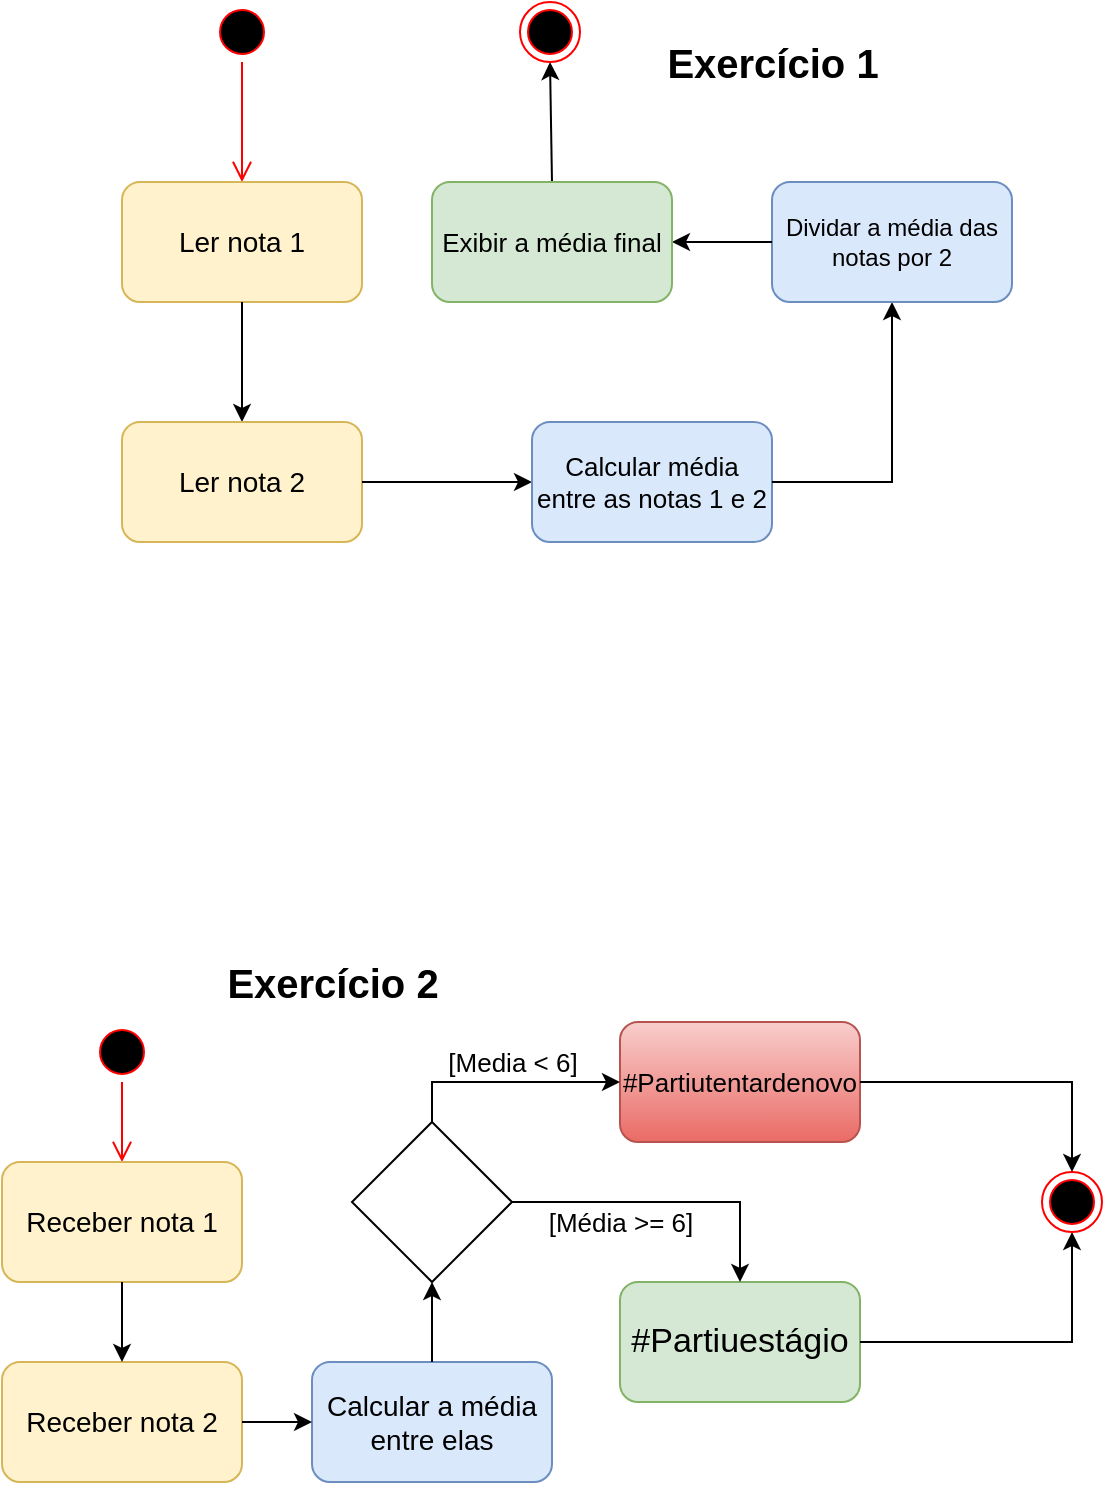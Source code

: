 <mxfile version="13.6.5" type="device" pages="3"><diagram id="WzE7WC7binUMG4jlBk0p" name="Page-1"><mxGraphModel dx="868" dy="479" grid="1" gridSize="10" guides="1" tooltips="1" connect="1" arrows="1" fold="1" page="1" pageScale="1" pageWidth="827" pageHeight="1169" math="0" shadow="0"><root><mxCell id="0"/><mxCell id="1" parent="0"/><mxCell id="9bZhjZxXXKLoDmWqFuwt-1" value="" style="ellipse;html=1;shape=startState;fillColor=#000000;strokeColor=#ff0000;" vertex="1" parent="1"><mxGeometry x="215" y="140" width="30" height="30" as="geometry"/></mxCell><mxCell id="9bZhjZxXXKLoDmWqFuwt-2" value="" style="edgeStyle=orthogonalEdgeStyle;html=1;verticalAlign=bottom;endArrow=open;endSize=8;strokeColor=#ff0000;" edge="1" source="9bZhjZxXXKLoDmWqFuwt-1" parent="1"><mxGeometry relative="1" as="geometry"><mxPoint x="230" y="230" as="targetPoint"/></mxGeometry></mxCell><mxCell id="9bZhjZxXXKLoDmWqFuwt-3" value="&lt;font style=&quot;font-size: 14px&quot;&gt;Ler nota 1&lt;/font&gt;" style="rounded=1;whiteSpace=wrap;html=1;fillColor=#fff2cc;strokeColor=#d6b656;" vertex="1" parent="1"><mxGeometry x="170" y="230" width="120" height="60" as="geometry"/></mxCell><mxCell id="9bZhjZxXXKLoDmWqFuwt-4" value="" style="endArrow=classic;html=1;exitX=0.5;exitY=1;exitDx=0;exitDy=0;" edge="1" parent="1" source="9bZhjZxXXKLoDmWqFuwt-3"><mxGeometry width="50" height="50" relative="1" as="geometry"><mxPoint x="375" y="390" as="sourcePoint"/><mxPoint x="230" y="350" as="targetPoint"/></mxGeometry></mxCell><mxCell id="9bZhjZxXXKLoDmWqFuwt-5" value="&lt;font style=&quot;font-size: 14px&quot;&gt;Ler nota 2&lt;/font&gt;" style="rounded=1;whiteSpace=wrap;html=1;fillColor=#fff2cc;strokeColor=#d6b656;" vertex="1" parent="1"><mxGeometry x="170" y="350" width="120" height="60" as="geometry"/></mxCell><mxCell id="9bZhjZxXXKLoDmWqFuwt-7" value="" style="endArrow=classic;html=1;exitX=1;exitY=0.5;exitDx=0;exitDy=0;" edge="1" parent="1" source="9bZhjZxXXKLoDmWqFuwt-5" target="9bZhjZxXXKLoDmWqFuwt-8"><mxGeometry width="50" height="50" relative="1" as="geometry"><mxPoint x="375" y="390" as="sourcePoint"/><mxPoint x="385" y="380" as="targetPoint"/></mxGeometry></mxCell><mxCell id="9bZhjZxXXKLoDmWqFuwt-8" value="&lt;font style=&quot;font-size: 13px&quot;&gt;Calcular média entre as notas 1 e 2&lt;/font&gt;" style="rounded=1;whiteSpace=wrap;html=1;fillColor=#dae8fc;strokeColor=#6c8ebf;" vertex="1" parent="1"><mxGeometry x="375" y="350" width="120" height="60" as="geometry"/></mxCell><mxCell id="9bZhjZxXXKLoDmWqFuwt-9" value="" style="endArrow=classic;html=1;exitX=1;exitY=0.5;exitDx=0;exitDy=0;entryX=0.5;entryY=1;entryDx=0;entryDy=0;rounded=0;" edge="1" parent="1" source="9bZhjZxXXKLoDmWqFuwt-8" target="9bZhjZxXXKLoDmWqFuwt-11"><mxGeometry width="50" height="50" relative="1" as="geometry"><mxPoint x="375" y="390" as="sourcePoint"/><mxPoint x="435" y="290" as="targetPoint"/><Array as="points"><mxPoint x="555" y="380"/></Array></mxGeometry></mxCell><mxCell id="9bZhjZxXXKLoDmWqFuwt-11" value="Dividar a média das notas por 2" style="rounded=1;whiteSpace=wrap;html=1;fillColor=#dae8fc;strokeColor=#6c8ebf;" vertex="1" parent="1"><mxGeometry x="495" y="230" width="120" height="60" as="geometry"/></mxCell><mxCell id="9bZhjZxXXKLoDmWqFuwt-13" value="" style="endArrow=classic;html=1;exitX=0.5;exitY=0;exitDx=0;exitDy=0;entryX=0.5;entryY=1;entryDx=0;entryDy=0;" edge="1" parent="1" source="9bZhjZxXXKLoDmWqFuwt-15" target="9bZhjZxXXKLoDmWqFuwt-16"><mxGeometry width="50" height="50" relative="1" as="geometry"><mxPoint x="375" y="390" as="sourcePoint"/><mxPoint x="385" y="180" as="targetPoint"/></mxGeometry></mxCell><mxCell id="9bZhjZxXXKLoDmWqFuwt-14" value="" style="endArrow=classic;html=1;exitX=0;exitY=0.5;exitDx=0;exitDy=0;" edge="1" parent="1" source="9bZhjZxXXKLoDmWqFuwt-11"><mxGeometry width="50" height="50" relative="1" as="geometry"><mxPoint x="375" y="390" as="sourcePoint"/><mxPoint x="445" y="260" as="targetPoint"/></mxGeometry></mxCell><mxCell id="9bZhjZxXXKLoDmWqFuwt-15" value="&lt;div style=&quot;font-size: 13px&quot;&gt;Exibir a média final&lt;/div&gt;" style="rounded=1;whiteSpace=wrap;html=1;fillColor=#d5e8d4;strokeColor=#82b366;" vertex="1" parent="1"><mxGeometry x="325" y="230" width="120" height="60" as="geometry"/></mxCell><mxCell id="9bZhjZxXXKLoDmWqFuwt-16" value="" style="ellipse;html=1;shape=endState;fillColor=#000000;strokeColor=#ff0000;" vertex="1" parent="1"><mxGeometry x="369" y="140" width="30" height="30" as="geometry"/></mxCell><mxCell id="9bZhjZxXXKLoDmWqFuwt-17" value="&lt;b&gt;&lt;font style=&quot;font-size: 20px&quot;&gt;Exercício 1&lt;/font&gt;&lt;/b&gt;" style="text;html=1;align=center;verticalAlign=middle;resizable=0;points=[];autosize=1;" vertex="1" parent="1"><mxGeometry x="435" y="160" width="120" height="20" as="geometry"/></mxCell><mxCell id="E5ov4mqDXT3P-3owFiiG-77" value="" style="ellipse;html=1;shape=startState;fillColor=#000000;strokeColor=#ff0000;" vertex="1" parent="1"><mxGeometry x="155" y="650" width="30" height="30" as="geometry"/></mxCell><mxCell id="E5ov4mqDXT3P-3owFiiG-78" value="" style="edgeStyle=orthogonalEdgeStyle;html=1;verticalAlign=bottom;endArrow=open;endSize=8;strokeColor=#ff0000;" edge="1" parent="1" source="E5ov4mqDXT3P-3owFiiG-77"><mxGeometry relative="1" as="geometry"><mxPoint x="170" y="720" as="targetPoint"/></mxGeometry></mxCell><mxCell id="E5ov4mqDXT3P-3owFiiG-79" value="&lt;font style=&quot;font-size: 14px&quot;&gt;Receber nota 1&lt;/font&gt;" style="rounded=1;whiteSpace=wrap;html=1;fillColor=#fff2cc;strokeColor=#d6b656;" vertex="1" parent="1"><mxGeometry x="110" y="720" width="120" height="60" as="geometry"/></mxCell><mxCell id="E5ov4mqDXT3P-3owFiiG-80" value="&lt;font style=&quot;font-size: 14px&quot;&gt;Receber nota 2&lt;/font&gt;" style="rounded=1;whiteSpace=wrap;html=1;fillColor=#fff2cc;strokeColor=#d6b656;" vertex="1" parent="1"><mxGeometry x="110" y="820" width="120" height="60" as="geometry"/></mxCell><mxCell id="E5ov4mqDXT3P-3owFiiG-81" value="" style="endArrow=classic;html=1;exitX=0.5;exitY=1;exitDx=0;exitDy=0;entryX=0.5;entryY=0;entryDx=0;entryDy=0;" edge="1" parent="1" source="E5ov4mqDXT3P-3owFiiG-79" target="E5ov4mqDXT3P-3owFiiG-80"><mxGeometry width="50" height="50" relative="1" as="geometry"><mxPoint x="395" y="850" as="sourcePoint"/><mxPoint x="445" y="800" as="targetPoint"/></mxGeometry></mxCell><mxCell id="E5ov4mqDXT3P-3owFiiG-82" value="&lt;font style=&quot;font-size: 14px&quot;&gt;Calcular a média entre elas&lt;/font&gt;" style="rounded=1;whiteSpace=wrap;html=1;fillColor=#dae8fc;strokeColor=#6c8ebf;" vertex="1" parent="1"><mxGeometry x="265" y="820" width="120" height="60" as="geometry"/></mxCell><mxCell id="E5ov4mqDXT3P-3owFiiG-83" value="&lt;font style=&quot;font-size: 13px&quot;&gt;#Partiutentardenovo&lt;/font&gt;" style="rounded=1;whiteSpace=wrap;html=1;fillColor=#f8cecc;strokeColor=#b85450;gradientColor=#ea6b66;" vertex="1" parent="1"><mxGeometry x="419" y="650" width="120" height="60" as="geometry"/></mxCell><mxCell id="E5ov4mqDXT3P-3owFiiG-84" value="&lt;font style=&quot;font-size: 17px&quot;&gt;#Partiuestágio&lt;/font&gt;" style="rounded=1;whiteSpace=wrap;html=1;fillColor=#d5e8d4;strokeColor=#82b366;" vertex="1" parent="1"><mxGeometry x="419" y="780" width="120" height="60" as="geometry"/></mxCell><mxCell id="E5ov4mqDXT3P-3owFiiG-85" value="" style="rhombus;whiteSpace=wrap;html=1;" vertex="1" parent="1"><mxGeometry x="285" y="700" width="80" height="80" as="geometry"/></mxCell><mxCell id="E5ov4mqDXT3P-3owFiiG-86" value="" style="endArrow=classic;html=1;exitX=0.5;exitY=0;exitDx=0;exitDy=0;entryX=0.5;entryY=1;entryDx=0;entryDy=0;" edge="1" parent="1" source="E5ov4mqDXT3P-3owFiiG-82" target="E5ov4mqDXT3P-3owFiiG-85"><mxGeometry width="50" height="50" relative="1" as="geometry"><mxPoint x="365" y="850" as="sourcePoint"/><mxPoint x="415" y="800" as="targetPoint"/></mxGeometry></mxCell><mxCell id="E5ov4mqDXT3P-3owFiiG-87" value="" style="endArrow=classic;html=1;exitX=1;exitY=0.5;exitDx=0;exitDy=0;entryX=0.5;entryY=0;entryDx=0;entryDy=0;rounded=0;" edge="1" parent="1" source="E5ov4mqDXT3P-3owFiiG-85" target="E5ov4mqDXT3P-3owFiiG-84"><mxGeometry width="50" height="50" relative="1" as="geometry"><mxPoint x="365" y="850" as="sourcePoint"/><mxPoint x="415" y="800" as="targetPoint"/><Array as="points"><mxPoint x="479" y="740"/></Array></mxGeometry></mxCell><mxCell id="E5ov4mqDXT3P-3owFiiG-88" value="" style="endArrow=classic;html=1;exitX=0.5;exitY=0;exitDx=0;exitDy=0;entryX=0;entryY=0.5;entryDx=0;entryDy=0;rounded=0;" edge="1" parent="1" source="E5ov4mqDXT3P-3owFiiG-85" target="E5ov4mqDXT3P-3owFiiG-83"><mxGeometry width="50" height="50" relative="1" as="geometry"><mxPoint x="365" y="850" as="sourcePoint"/><mxPoint x="415" y="800" as="targetPoint"/><Array as="points"><mxPoint x="325" y="680"/></Array></mxGeometry></mxCell><mxCell id="E5ov4mqDXT3P-3owFiiG-89" value="" style="endArrow=classic;html=1;exitX=1;exitY=0.5;exitDx=0;exitDy=0;rounded=0;" edge="1" parent="1" source="E5ov4mqDXT3P-3owFiiG-84" target="E5ov4mqDXT3P-3owFiiG-90"><mxGeometry width="50" height="50" relative="1" as="geometry"><mxPoint x="365" y="850" as="sourcePoint"/><mxPoint x="645" y="770" as="targetPoint"/><Array as="points"><mxPoint x="645" y="810"/></Array></mxGeometry></mxCell><mxCell id="E5ov4mqDXT3P-3owFiiG-90" value="" style="ellipse;html=1;shape=endState;fillColor=#000000;strokeColor=#ff0000;" vertex="1" parent="1"><mxGeometry x="630" y="725" width="30" height="30" as="geometry"/></mxCell><mxCell id="E5ov4mqDXT3P-3owFiiG-91" value="" style="endArrow=classic;html=1;exitX=1;exitY=0.5;exitDx=0;exitDy=0;entryX=0.5;entryY=0;entryDx=0;entryDy=0;rounded=0;" edge="1" parent="1" source="E5ov4mqDXT3P-3owFiiG-83" target="E5ov4mqDXT3P-3owFiiG-90"><mxGeometry width="50" height="50" relative="1" as="geometry"><mxPoint x="365" y="850" as="sourcePoint"/><mxPoint x="415" y="800" as="targetPoint"/><Array as="points"><mxPoint x="645" y="680"/></Array></mxGeometry></mxCell><mxCell id="E5ov4mqDXT3P-3owFiiG-92" value="" style="endArrow=classic;html=1;exitX=1;exitY=0.5;exitDx=0;exitDy=0;entryX=0;entryY=0.5;entryDx=0;entryDy=0;" edge="1" parent="1" source="E5ov4mqDXT3P-3owFiiG-80" target="E5ov4mqDXT3P-3owFiiG-82"><mxGeometry width="50" height="50" relative="1" as="geometry"><mxPoint x="365" y="850" as="sourcePoint"/><mxPoint x="415" y="800" as="targetPoint"/></mxGeometry></mxCell><mxCell id="E5ov4mqDXT3P-3owFiiG-93" value="&lt;font style=&quot;font-size: 13px&quot;&gt;[Média &amp;gt;= 6]&lt;/font&gt;" style="text;html=1;align=center;verticalAlign=middle;resizable=0;points=[];autosize=1;" vertex="1" parent="1"><mxGeometry x="374" y="740" width="90" height="20" as="geometry"/></mxCell><mxCell id="E5ov4mqDXT3P-3owFiiG-94" value="&lt;font style=&quot;font-size: 13px&quot;&gt;[Media &amp;lt; 6]&lt;/font&gt;" style="text;html=1;align=center;verticalAlign=middle;resizable=0;points=[];autosize=1;" vertex="1" parent="1"><mxGeometry x="325" y="660" width="80" height="20" as="geometry"/></mxCell><mxCell id="E5ov4mqDXT3P-3owFiiG-95" value="&lt;font style=&quot;font-size: 20px&quot;&gt;&lt;b&gt;Exercício 2&lt;/b&gt;&lt;/font&gt;" style="text;html=1;align=center;verticalAlign=middle;resizable=0;points=[];autosize=1;" vertex="1" parent="1"><mxGeometry x="215" y="620" width="120" height="20" as="geometry"/></mxCell></root></mxGraphModel></diagram><diagram id="1NkOd6cPll1BaBh0zhww" name="Page-2"><mxGraphModel dx="868" dy="1648" grid="1" gridSize="10" guides="1" tooltips="1" connect="1" arrows="1" fold="1" page="1" pageScale="1" pageWidth="827" pageHeight="1169" math="0" shadow="0"><root><mxCell id="-q2veyH2R2cFrgKTczZL-0"/><mxCell id="-q2veyH2R2cFrgKTczZL-1" parent="-q2veyH2R2cFrgKTczZL-0"/><mxCell id="4sBnwk0ylM_E6ldD6jpa-0" value="" style="ellipse;html=1;shape=startState;fillColor=#000000;strokeColor=#ff0000;" vertex="1" parent="-q2veyH2R2cFrgKTczZL-1"><mxGeometry x="145" y="-1090" width="30" height="30" as="geometry"/></mxCell><mxCell id="4sBnwk0ylM_E6ldD6jpa-1" value="" style="edgeStyle=orthogonalEdgeStyle;html=1;verticalAlign=bottom;endArrow=open;endSize=8;strokeColor=#ff0000;" edge="1" parent="-q2veyH2R2cFrgKTczZL-1" source="4sBnwk0ylM_E6ldD6jpa-0"><mxGeometry relative="1" as="geometry"><mxPoint x="160" y="-1030" as="targetPoint"/></mxGeometry></mxCell><mxCell id="4sBnwk0ylM_E6ldD6jpa-2" value="&lt;font style=&quot;font-size: 14px&quot;&gt;Informe sua idade&lt;/font&gt;" style="rounded=1;whiteSpace=wrap;html=1;fillColor=#fff2cc;strokeColor=#d6b656;" vertex="1" parent="-q2veyH2R2cFrgKTczZL-1"><mxGeometry x="100" y="-1030" width="120" height="60" as="geometry"/></mxCell><mxCell id="4sBnwk0ylM_E6ldD6jpa-3" value="" style="rhombus;whiteSpace=wrap;html=1;" vertex="1" parent="-q2veyH2R2cFrgKTczZL-1"><mxGeometry x="120" y="-910" width="80" height="80" as="geometry"/></mxCell><mxCell id="4sBnwk0ylM_E6ldD6jpa-4" value="" style="endArrow=classic;html=1;exitX=0.5;exitY=1;exitDx=0;exitDy=0;rounded=0;" edge="1" parent="-q2veyH2R2cFrgKTczZL-1" source="4sBnwk0ylM_E6ldD6jpa-2"><mxGeometry width="50" height="50" relative="1" as="geometry"><mxPoint x="395" y="-990" as="sourcePoint"/><mxPoint x="160" y="-910" as="targetPoint"/><Array as="points"/></mxGeometry></mxCell><mxCell id="4sBnwk0ylM_E6ldD6jpa-5" value="&lt;font style=&quot;font-size: 15px&quot;&gt;Homem&lt;/font&gt;" style="rounded=1;whiteSpace=wrap;html=1;strokeColor=#6c8ebf;fillColor=#dae8fc;" vertex="1" parent="-q2veyH2R2cFrgKTczZL-1"><mxGeometry x="260" y="-950" width="120" height="60" as="geometry"/></mxCell><mxCell id="4sBnwk0ylM_E6ldD6jpa-6" value="&lt;font style=&quot;font-size: 15px&quot;&gt;Mulher&lt;/font&gt;" style="rounded=1;whiteSpace=wrap;html=1;strokeColor=#b85450;fillColor=#f8cecc;" vertex="1" parent="-q2veyH2R2cFrgKTczZL-1"><mxGeometry x="260" y="-850" width="120" height="60" as="geometry"/></mxCell><mxCell id="4sBnwk0ylM_E6ldD6jpa-8" value="" style="endArrow=classic;html=1;exitX=1;exitY=0.5;exitDx=0;exitDy=0;entryX=0;entryY=0.5;entryDx=0;entryDy=0;rounded=0;" edge="1" parent="-q2veyH2R2cFrgKTczZL-1" source="4sBnwk0ylM_E6ldD6jpa-3" target="4sBnwk0ylM_E6ldD6jpa-5"><mxGeometry width="50" height="50" relative="1" as="geometry"><mxPoint x="370" y="-840" as="sourcePoint"/><mxPoint x="420" y="-890" as="targetPoint"/><Array as="points"><mxPoint x="230" y="-870"/><mxPoint x="230" y="-920"/></Array></mxGeometry></mxCell><mxCell id="4sBnwk0ylM_E6ldD6jpa-9" value="" style="endArrow=classic;html=1;exitX=0.5;exitY=1;exitDx=0;exitDy=0;entryX=0;entryY=0.5;entryDx=0;entryDy=0;rounded=0;" edge="1" parent="-q2veyH2R2cFrgKTczZL-1" source="4sBnwk0ylM_E6ldD6jpa-3" target="4sBnwk0ylM_E6ldD6jpa-6"><mxGeometry width="50" height="50" relative="1" as="geometry"><mxPoint x="370" y="-840" as="sourcePoint"/><mxPoint x="420" y="-890" as="targetPoint"/><Array as="points"><mxPoint x="160" y="-800"/><mxPoint x="210" y="-800"/><mxPoint x="210" y="-820"/></Array></mxGeometry></mxCell><mxCell id="4sBnwk0ylM_E6ldD6jpa-10" value="&lt;font style=&quot;font-size: 14px&quot;&gt;Você é um menino&lt;/font&gt;" style="rounded=1;whiteSpace=wrap;html=1;fillColor=#EA6B66;strokeColor=#FF6666;" vertex="1" parent="-q2veyH2R2cFrgKTczZL-1"><mxGeometry x="420" y="-1040" width="120" height="60" as="geometry"/></mxCell><mxCell id="4sBnwk0ylM_E6ldD6jpa-12" value="&lt;font style=&quot;font-size: 14px&quot;&gt;Você é&lt;br&gt;homem maior de idade&lt;/font&gt;" style="rounded=1;whiteSpace=wrap;html=1;strokeColor=#82b366;fillColor=#d5e8d4;" vertex="1" parent="-q2veyH2R2cFrgKTczZL-1"><mxGeometry x="480" y="-950" width="120" height="60" as="geometry"/></mxCell><mxCell id="4sBnwk0ylM_E6ldD6jpa-13" value="" style="endArrow=classic;html=1;exitX=0.5;exitY=0;exitDx=0;exitDy=0;entryX=0;entryY=0.5;entryDx=0;entryDy=0;rounded=0;" edge="1" parent="-q2veyH2R2cFrgKTczZL-1" source="4sBnwk0ylM_E6ldD6jpa-5" target="4sBnwk0ylM_E6ldD6jpa-10"><mxGeometry width="50" height="50" relative="1" as="geometry"><mxPoint x="370" y="-840" as="sourcePoint"/><mxPoint x="420" y="-890" as="targetPoint"/><Array as="points"><mxPoint x="320" y="-1010"/></Array></mxGeometry></mxCell><mxCell id="4sBnwk0ylM_E6ldD6jpa-14" value="" style="endArrow=classic;html=1;exitX=1;exitY=0.5;exitDx=0;exitDy=0;entryX=0;entryY=0.5;entryDx=0;entryDy=0;" edge="1" parent="-q2veyH2R2cFrgKTczZL-1" source="4sBnwk0ylM_E6ldD6jpa-5" target="4sBnwk0ylM_E6ldD6jpa-12"><mxGeometry width="50" height="50" relative="1" as="geometry"><mxPoint x="370" y="-840" as="sourcePoint"/><mxPoint x="420" y="-890" as="targetPoint"/></mxGeometry></mxCell><mxCell id="4sBnwk0ylM_E6ldD6jpa-15" value="&lt;font style=&quot;font-size: 14px&quot;&gt;Você é uma mulher maior de idade&lt;/font&gt;" style="rounded=1;whiteSpace=wrap;html=1;strokeColor=#82b366;fillColor=#d5e8d4;" vertex="1" parent="-q2veyH2R2cFrgKTczZL-1"><mxGeometry x="480" y="-850" width="120" height="60" as="geometry"/></mxCell><mxCell id="4sBnwk0ylM_E6ldD6jpa-16" value="&lt;font style=&quot;font-size: 14px&quot;&gt;Você é uma menina&lt;/font&gt;" style="rounded=1;whiteSpace=wrap;html=1;fillColor=#EA6B66;strokeColor=#EA6B66;" vertex="1" parent="-q2veyH2R2cFrgKTczZL-1"><mxGeometry x="400" y="-760" width="120" height="60" as="geometry"/></mxCell><mxCell id="4sBnwk0ylM_E6ldD6jpa-17" value="" style="endArrow=classic;html=1;exitX=1;exitY=0.5;exitDx=0;exitDy=0;entryX=0;entryY=0.5;entryDx=0;entryDy=0;" edge="1" parent="-q2veyH2R2cFrgKTczZL-1" source="4sBnwk0ylM_E6ldD6jpa-6" target="4sBnwk0ylM_E6ldD6jpa-15"><mxGeometry width="50" height="50" relative="1" as="geometry"><mxPoint x="370" y="-780" as="sourcePoint"/><mxPoint x="420" y="-830" as="targetPoint"/></mxGeometry></mxCell><mxCell id="4sBnwk0ylM_E6ldD6jpa-19" value="" style="endArrow=classic;html=1;exitX=0.5;exitY=1;exitDx=0;exitDy=0;entryX=0;entryY=0.5;entryDx=0;entryDy=0;rounded=0;" edge="1" parent="-q2veyH2R2cFrgKTczZL-1" source="4sBnwk0ylM_E6ldD6jpa-6" target="4sBnwk0ylM_E6ldD6jpa-16"><mxGeometry width="50" height="50" relative="1" as="geometry"><mxPoint x="370" y="-780" as="sourcePoint"/><mxPoint x="420" y="-830" as="targetPoint"/><Array as="points"><mxPoint x="320" y="-730"/></Array></mxGeometry></mxCell><mxCell id="4sBnwk0ylM_E6ldD6jpa-20" value="&lt;div style=&quot;font-size: 14px&quot;&gt;&lt;font style=&quot;font-size: 14px&quot;&gt;[Idade &amp;gt; 18]&lt;/font&gt;&lt;/div&gt;" style="text;html=1;align=center;verticalAlign=middle;resizable=0;points=[];autosize=1;" vertex="1" parent="-q2veyH2R2cFrgKTczZL-1"><mxGeometry x="380" y="-950" width="90" height="20" as="geometry"/></mxCell><mxCell id="4sBnwk0ylM_E6ldD6jpa-21" value="&lt;font style=&quot;font-size: 14px&quot;&gt;[Idade &amp;lt; 18]&lt;/font&gt;" style="text;html=1;align=center;verticalAlign=middle;resizable=0;points=[];autosize=1;" vertex="1" parent="-q2veyH2R2cFrgKTczZL-1"><mxGeometry x="324" y="-1040" width="90" height="20" as="geometry"/></mxCell><mxCell id="O9Etd79tOruG0l2EKleN-1" value="&lt;font style=&quot;font-size: 14px&quot;&gt;[Idade &amp;lt; 18]&lt;/font&gt;" style="text;html=1;align=center;verticalAlign=middle;resizable=0;points=[];autosize=1;" vertex="1" parent="-q2veyH2R2cFrgKTczZL-1"><mxGeometry x="305" y="-720" width="90" height="20" as="geometry"/></mxCell><mxCell id="O9Etd79tOruG0l2EKleN-2" value="&lt;div style=&quot;font-size: 14px&quot;&gt;&lt;font style=&quot;font-size: 14px&quot;&gt;[Idade &amp;gt; 18]&lt;/font&gt;&lt;/div&gt;" style="text;html=1;align=center;verticalAlign=middle;resizable=0;points=[];autosize=1;" vertex="1" parent="-q2veyH2R2cFrgKTczZL-1"><mxGeometry x="380" y="-850" width="90" height="20" as="geometry"/></mxCell><mxCell id="O9Etd79tOruG0l2EKleN-3" value="" style="endArrow=classic;html=1;exitX=1;exitY=0.5;exitDx=0;exitDy=0;rounded=0;entryX=0.5;entryY=0;entryDx=0;entryDy=0;" edge="1" parent="-q2veyH2R2cFrgKTczZL-1" source="4sBnwk0ylM_E6ldD6jpa-10" target="O9Etd79tOruG0l2EKleN-4"><mxGeometry width="50" height="50" relative="1" as="geometry"><mxPoint x="370" y="-850" as="sourcePoint"/><mxPoint x="760" y="-900" as="targetPoint"/><Array as="points"><mxPoint x="760" y="-1010"/></Array></mxGeometry></mxCell><mxCell id="O9Etd79tOruG0l2EKleN-4" value="" style="ellipse;html=1;shape=endState;fillColor=#000000;strokeColor=#ff0000;" vertex="1" parent="-q2veyH2R2cFrgKTczZL-1"><mxGeometry x="740" y="-890" width="40" height="40" as="geometry"/></mxCell><mxCell id="O9Etd79tOruG0l2EKleN-5" value="" style="endArrow=classic;html=1;exitX=1;exitY=0.5;exitDx=0;exitDy=0;entryX=0.5;entryY=1;entryDx=0;entryDy=0;rounded=0;" edge="1" parent="-q2veyH2R2cFrgKTczZL-1" source="4sBnwk0ylM_E6ldD6jpa-16" target="O9Etd79tOruG0l2EKleN-4"><mxGeometry width="50" height="50" relative="1" as="geometry"><mxPoint x="370" y="-850" as="sourcePoint"/><mxPoint x="420" y="-900" as="targetPoint"/><Array as="points"><mxPoint x="760" y="-730"/></Array></mxGeometry></mxCell><mxCell id="O9Etd79tOruG0l2EKleN-6" value="" style="endArrow=none;html=1;exitX=1;exitY=0.5;exitDx=0;exitDy=0;entryX=1;entryY=0.5;entryDx=0;entryDy=0;rounded=0;" edge="1" parent="-q2veyH2R2cFrgKTczZL-1" source="4sBnwk0ylM_E6ldD6jpa-12" target="4sBnwk0ylM_E6ldD6jpa-15"><mxGeometry width="50" height="50" relative="1" as="geometry"><mxPoint x="380" y="-850" as="sourcePoint"/><mxPoint x="680" y="-820" as="targetPoint"/><Array as="points"><mxPoint x="680" y="-920"/><mxPoint x="680" y="-820"/></Array></mxGeometry></mxCell><mxCell id="O9Etd79tOruG0l2EKleN-7" value="" style="endArrow=classic;html=1;entryX=0;entryY=0.5;entryDx=0;entryDy=0;" edge="1" parent="-q2veyH2R2cFrgKTczZL-1" target="O9Etd79tOruG0l2EKleN-4"><mxGeometry width="50" height="50" relative="1" as="geometry"><mxPoint x="680" y="-870" as="sourcePoint"/><mxPoint x="430" y="-900" as="targetPoint"/></mxGeometry></mxCell><mxCell id="daDAEeGVah6FjJWrSiTb-0" value="&lt;b&gt;&lt;font style=&quot;font-size: 18px&quot;&gt;Exercício 3&lt;/font&gt;&lt;/b&gt;" style="text;html=1;align=center;verticalAlign=middle;resizable=0;points=[];autosize=1;" vertex="1" parent="-q2veyH2R2cFrgKTczZL-1"><mxGeometry x="235" y="-1085" width="110" height="20" as="geometry"/></mxCell><mxCell id="daDAEeGVah6FjJWrSiTb-1" value="" style="ellipse;html=1;shape=startState;fillColor=#000000;strokeColor=#ff0000;" vertex="1" parent="-q2veyH2R2cFrgKTczZL-1"><mxGeometry x="145" y="-560" width="30" height="30" as="geometry"/></mxCell><mxCell id="daDAEeGVah6FjJWrSiTb-2" value="" style="edgeStyle=orthogonalEdgeStyle;html=1;verticalAlign=bottom;endArrow=open;endSize=8;strokeColor=#ff0000;" edge="1" source="daDAEeGVah6FjJWrSiTb-1" parent="-q2veyH2R2cFrgKTczZL-1"><mxGeometry relative="1" as="geometry"><mxPoint x="160" y="-490" as="targetPoint"/></mxGeometry></mxCell><mxCell id="daDAEeGVah6FjJWrSiTb-4" value="Ler estado Brasileiro de nascimento do usuário" style="rounded=1;whiteSpace=wrap;html=1;fillColor=#fff2cc;strokeColor=#d6b656;" vertex="1" parent="-q2veyH2R2cFrgKTczZL-1"><mxGeometry x="100" y="-490" width="120" height="60" as="geometry"/></mxCell><mxCell id="daDAEeGVah6FjJWrSiTb-5" value="Insistir e só aceitar caso o estado seja Brasileiro" style="rounded=1;whiteSpace=wrap;html=1;strokeColor=#6c8ebf;fillColor=#dae8fc;" vertex="1" parent="-q2veyH2R2cFrgKTczZL-1"><mxGeometry x="100" y="-400" width="120" height="60" as="geometry"/></mxCell><mxCell id="daDAEeGVah6FjJWrSiTb-6" value="" style="endArrow=classic;html=1;exitX=0.5;exitY=1;exitDx=0;exitDy=0;entryX=0.5;entryY=0;entryDx=0;entryDy=0;" edge="1" parent="-q2veyH2R2cFrgKTczZL-1" source="daDAEeGVah6FjJWrSiTb-4" target="daDAEeGVah6FjJWrSiTb-5"><mxGeometry width="50" height="50" relative="1" as="geometry"><mxPoint x="380" y="-320" as="sourcePoint"/><mxPoint x="430" y="-370" as="targetPoint"/></mxGeometry></mxCell><mxCell id="daDAEeGVah6FjJWrSiTb-7" value="&lt;font style=&quot;font-size: 13px&quot;&gt;Ler a quantidade de filhos do usuário (até no máximo 15 filhos)&lt;/font&gt;" style="rounded=1;whiteSpace=wrap;html=1;strokeColor=#d6b656;fillColor=#fff2cc;" vertex="1" parent="-q2veyH2R2cFrgKTczZL-1"><mxGeometry x="100" y="-310" width="120" height="60" as="geometry"/></mxCell><mxCell id="daDAEeGVah6FjJWrSiTb-8" value="" style="endArrow=classic;html=1;exitX=0.5;exitY=1;exitDx=0;exitDy=0;" edge="1" parent="-q2veyH2R2cFrgKTczZL-1" source="daDAEeGVah6FjJWrSiTb-5" target="daDAEeGVah6FjJWrSiTb-7"><mxGeometry width="50" height="50" relative="1" as="geometry"><mxPoint x="380" y="-320" as="sourcePoint"/><mxPoint x="430" y="-370" as="targetPoint"/></mxGeometry></mxCell><mxCell id="daDAEeGVah6FjJWrSiTb-9" value="" style="rhombus;whiteSpace=wrap;html=1;strokeColor=#000000;fillColor=#FFFFFF;" vertex="1" parent="-q2veyH2R2cFrgKTczZL-1"><mxGeometry x="260" y="-320" width="80" height="80" as="geometry"/></mxCell><mxCell id="daDAEeGVah6FjJWrSiTb-10" value="&lt;div style=&quot;font-size: 14px&quot;&gt;&lt;font style=&quot;font-size: 14px&quot;&gt;#nãotemtv&lt;/font&gt;&lt;/div&gt;&lt;div style=&quot;font-size: 14px&quot;&gt;&lt;font style=&quot;font-size: 14px&quot;&gt;#nãoteminternet&lt;/font&gt;&lt;/div&gt;" style="rounded=1;whiteSpace=wrap;html=1;fillColor=#FF6666;strokeColor=#FF6666;" vertex="1" parent="-q2veyH2R2cFrgKTczZL-1"><mxGeometry x="400" y="-470" width="120" height="60" as="geometry"/></mxCell><mxCell id="daDAEeGVah6FjJWrSiTb-11" value="&lt;font style=&quot;font-size: 15px&quot;&gt;#nãotemtv&lt;/font&gt;" style="rounded=1;whiteSpace=wrap;html=1;fillColor=#FF6666;strokeColor=#FF6666;" vertex="1" parent="-q2veyH2R2cFrgKTczZL-1"><mxGeometry x="400" y="-390" width="120" height="60" as="geometry"/></mxCell><mxCell id="daDAEeGVah6FjJWrSiTb-12" value="&lt;font style=&quot;font-size: 14px&quot;&gt;#tv&amp;nbsp; #internet&amp;nbsp;&lt;br&gt;#videogame&lt;/font&gt;" style="rounded=1;whiteSpace=wrap;html=1;strokeColor=#82b366;fillColor=#d5e8d4;" vertex="1" parent="-q2veyH2R2cFrgKTczZL-1"><mxGeometry x="400" y="-310" width="120" height="60" as="geometry"/></mxCell><mxCell id="daDAEeGVah6FjJWrSiTb-13" value="&lt;font style=&quot;font-size: 11px&quot;&gt;#crescesemmultiplicaivos&lt;/font&gt;" style="rounded=1;whiteSpace=wrap;html=1;fillColor=#FF6666;strokeColor=#FF6666;" vertex="1" parent="-q2veyH2R2cFrgKTczZL-1"><mxGeometry x="400" y="-220" width="120" height="60" as="geometry"/></mxCell><mxCell id="daDAEeGVah6FjJWrSiTb-14" value="" style="endArrow=classic;html=1;exitX=0.5;exitY=0;exitDx=0;exitDy=0;entryX=0;entryY=0.5;entryDx=0;entryDy=0;rounded=0;" edge="1" parent="-q2veyH2R2cFrgKTczZL-1" source="daDAEeGVah6FjJWrSiTb-9" target="daDAEeGVah6FjJWrSiTb-10"><mxGeometry width="50" height="50" relative="1" as="geometry"><mxPoint x="380" y="-230" as="sourcePoint"/><mxPoint x="430" y="-280" as="targetPoint"/><Array as="points"><mxPoint x="300" y="-440"/></Array></mxGeometry></mxCell><mxCell id="daDAEeGVah6FjJWrSiTb-15" value="" style="endArrow=classic;html=1;exitX=1;exitY=0;exitDx=0;exitDy=0;entryX=0;entryY=0.5;entryDx=0;entryDy=0;rounded=0;" edge="1" parent="-q2veyH2R2cFrgKTczZL-1" source="daDAEeGVah6FjJWrSiTb-9" target="daDAEeGVah6FjJWrSiTb-11"><mxGeometry width="50" height="50" relative="1" as="geometry"><mxPoint x="380" y="-230" as="sourcePoint"/><mxPoint x="430" y="-280" as="targetPoint"/><Array as="points"><mxPoint x="340" y="-330"/><mxPoint x="340" y="-360"/></Array></mxGeometry></mxCell><mxCell id="daDAEeGVah6FjJWrSiTb-16" value="" style="endArrow=classic;html=1;exitX=1;exitY=0.5;exitDx=0;exitDy=0;" edge="1" parent="-q2veyH2R2cFrgKTczZL-1" source="daDAEeGVah6FjJWrSiTb-9"><mxGeometry width="50" height="50" relative="1" as="geometry"><mxPoint x="380" y="-230" as="sourcePoint"/><mxPoint x="400" y="-280" as="targetPoint"/></mxGeometry></mxCell><mxCell id="daDAEeGVah6FjJWrSiTb-17" value="" style="endArrow=classic;html=1;exitX=0.5;exitY=1;exitDx=0;exitDy=0;entryX=0;entryY=0.5;entryDx=0;entryDy=0;rounded=0;" edge="1" parent="-q2veyH2R2cFrgKTczZL-1" source="daDAEeGVah6FjJWrSiTb-9" target="daDAEeGVah6FjJWrSiTb-13"><mxGeometry width="50" height="50" relative="1" as="geometry"><mxPoint x="380" y="-230" as="sourcePoint"/><mxPoint x="430" y="-280" as="targetPoint"/><Array as="points"><mxPoint x="300" y="-190"/></Array></mxGeometry></mxCell><mxCell id="daDAEeGVah6FjJWrSiTb-18" value="" style="endArrow=classic;html=1;exitX=1;exitY=0.5;exitDx=0;exitDy=0;" edge="1" parent="-q2veyH2R2cFrgKTczZL-1" source="daDAEeGVah6FjJWrSiTb-7"><mxGeometry width="50" height="50" relative="1" as="geometry"><mxPoint x="380" y="-230" as="sourcePoint"/><mxPoint x="260" y="-280" as="targetPoint"/></mxGeometry></mxCell><mxCell id="daDAEeGVah6FjJWrSiTb-19" value="&lt;font style=&quot;font-size: 14px&quot;&gt;[Se forem 3 filhos]&lt;/font&gt;" style="text;html=1;align=center;verticalAlign=middle;resizable=0;points=[];autosize=1;" vertex="1" parent="-q2veyH2R2cFrgKTczZL-1"><mxGeometry x="265" y="-470" width="130" height="20" as="geometry"/></mxCell><mxCell id="daDAEeGVah6FjJWrSiTb-20" value="&lt;font style=&quot;font-size: 11px&quot;&gt;[Se forem 2 filhos]&lt;/font&gt;" style="text;html=1;align=center;verticalAlign=middle;resizable=0;points=[];autosize=1;" vertex="1" parent="-q2veyH2R2cFrgKTczZL-1"><mxGeometry x="300" y="-390" width="100" height="20" as="geometry"/></mxCell><mxCell id="daDAEeGVah6FjJWrSiTb-21" value="[Sem filhos]" style="text;html=1;align=center;verticalAlign=middle;resizable=0;points=[];autosize=1;" vertex="1" parent="-q2veyH2R2cFrgKTczZL-1"><mxGeometry x="324" y="-270" width="80" height="20" as="geometry"/></mxCell><mxCell id="daDAEeGVah6FjJWrSiTb-23" value="&lt;font style=&quot;font-size: 13px&quot;&gt;[Mais de 3 filhos]&lt;/font&gt;" style="text;html=1;align=center;verticalAlign=middle;resizable=0;points=[];autosize=1;" vertex="1" parent="-q2veyH2R2cFrgKTczZL-1"><mxGeometry x="285" y="-180" width="110" height="20" as="geometry"/></mxCell><mxCell id="daDAEeGVah6FjJWrSiTb-24" value="" style="endArrow=none;html=1;strokeWidth=1;exitX=1;exitY=0.5;exitDx=0;exitDy=0;entryX=1;entryY=0.5;entryDx=0;entryDy=0;rounded=0;" edge="1" parent="-q2veyH2R2cFrgKTczZL-1" source="daDAEeGVah6FjJWrSiTb-10" target="daDAEeGVah6FjJWrSiTb-11"><mxGeometry width="50" height="50" relative="1" as="geometry"><mxPoint x="440" y="-250" as="sourcePoint"/><mxPoint x="600" y="-360" as="targetPoint"/><Array as="points"><mxPoint x="600" y="-440"/><mxPoint x="600" y="-360"/></Array></mxGeometry></mxCell><mxCell id="daDAEeGVah6FjJWrSiTb-26" value="" style="endArrow=none;html=1;strokeWidth=1;exitX=1;exitY=0.5;exitDx=0;exitDy=0;entryX=1;entryY=0.5;entryDx=0;entryDy=0;rounded=0;" edge="1" parent="-q2veyH2R2cFrgKTczZL-1" source="daDAEeGVah6FjJWrSiTb-12" target="daDAEeGVah6FjJWrSiTb-13"><mxGeometry width="50" height="50" relative="1" as="geometry"><mxPoint x="440" y="-310" as="sourcePoint"/><mxPoint x="600" y="-200" as="targetPoint"/><Array as="points"><mxPoint x="600" y="-280"/><mxPoint x="600" y="-190"/></Array></mxGeometry></mxCell><mxCell id="daDAEeGVah6FjJWrSiTb-27" value="" style="endArrow=none;html=1;strokeWidth=1;rounded=0;" edge="1" parent="-q2veyH2R2cFrgKTczZL-1"><mxGeometry width="50" height="50" relative="1" as="geometry"><mxPoint x="600" y="-400" as="sourcePoint"/><mxPoint x="600" y="-240" as="targetPoint"/><Array as="points"><mxPoint x="660" y="-400"/><mxPoint x="660" y="-240"/></Array></mxGeometry></mxCell><mxCell id="daDAEeGVah6FjJWrSiTb-28" value="" style="endArrow=classic;html=1;strokeWidth=1;" edge="1" parent="-q2veyH2R2cFrgKTczZL-1"><mxGeometry width="50" height="50" relative="1" as="geometry"><mxPoint x="660" y="-320" as="sourcePoint"/><mxPoint x="720" y="-320" as="targetPoint"/></mxGeometry></mxCell><mxCell id="daDAEeGVah6FjJWrSiTb-29" value="" style="ellipse;html=1;shape=endState;fillColor=#000000;strokeColor=#ff0000;" vertex="1" parent="-q2veyH2R2cFrgKTczZL-1"><mxGeometry x="720" y="-340" width="40" height="40" as="geometry"/></mxCell><mxCell id="daDAEeGVah6FjJWrSiTb-30" value="&lt;div style=&quot;font-size: 18px&quot;&gt;&lt;b&gt;Exercício 4&lt;/b&gt;&lt;/div&gt;" style="text;html=1;align=center;verticalAlign=middle;resizable=0;points=[];autosize=1;" vertex="1" parent="-q2veyH2R2cFrgKTczZL-1"><mxGeometry x="235" y="-550" width="110" height="20" as="geometry"/></mxCell></root></mxGraphModel></diagram><diagram id="EJ9RT2p7z5mDCAOvts2C" name="Page-3"><mxGraphModel dx="868" dy="479" grid="1" gridSize="10" guides="1" tooltips="1" connect="1" arrows="1" fold="1" page="1" pageScale="1" pageWidth="827" pageHeight="1169" math="0" shadow="0"><root><mxCell id="_ptkrtsJCJ9ew--GELw--0"/><mxCell id="_ptkrtsJCJ9ew--GELw--1" parent="_ptkrtsJCJ9ew--GELw--0"/><mxCell id="b4qawb3nJVVbwKJYn9zB-2" value="" style="ellipse;html=1;shape=startState;fillColor=#000000;strokeColor=#ff0000;" vertex="1" parent="_ptkrtsJCJ9ew--GELw--1"><mxGeometry x="140" y="120" width="30" height="30" as="geometry"/></mxCell><mxCell id="b4qawb3nJVVbwKJYn9zB-3" value="" style="edgeStyle=orthogonalEdgeStyle;html=1;verticalAlign=bottom;endArrow=open;endSize=8;strokeColor=#ff0000;" edge="1" source="b4qawb3nJVVbwKJYn9zB-2" parent="_ptkrtsJCJ9ew--GELw--1"><mxGeometry relative="1" as="geometry"><mxPoint x="155" y="200" as="targetPoint"/></mxGeometry></mxCell><mxCell id="b4qawb3nJVVbwKJYn9zB-4" value="&lt;font style=&quot;font-size: 13px&quot;&gt;Quantas horas o usuário dorme por noite&lt;br&gt;&lt;/font&gt;" style="rounded=1;whiteSpace=wrap;html=1;fillColor=#fff2cc;strokeColor=#d6b656;" vertex="1" parent="_ptkrtsJCJ9ew--GELw--1"><mxGeometry x="95" y="200" width="120" height="60" as="geometry"/></mxCell><mxCell id="b4qawb3nJVVbwKJYn9zB-5" value="" style="rhombus;whiteSpace=wrap;html=1;strokeColor=#000000;fillColor=#FFFFFF;gradientColor=#ffffff;" vertex="1" parent="_ptkrtsJCJ9ew--GELw--1"><mxGeometry x="220" y="300" width="80" height="80" as="geometry"/></mxCell><mxCell id="b4qawb3nJVVbwKJYn9zB-6" value="" style="endArrow=classic;html=1;strokeWidth=1;entryX=0;entryY=0.5;entryDx=0;entryDy=0;rounded=0;" edge="1" parent="_ptkrtsJCJ9ew--GELw--1" target="b4qawb3nJVVbwKJYn9zB-5"><mxGeometry width="50" height="50" relative="1" as="geometry"><mxPoint x="155" y="262" as="sourcePoint"/><mxPoint x="440" y="250" as="targetPoint"/><Array as="points"><mxPoint x="155" y="340"/></Array></mxGeometry></mxCell><mxCell id="b4qawb3nJVVbwKJYn9zB-7" value="&lt;font style=&quot;font-size: 17px&quot;&gt;#zumbi&lt;/font&gt;" style="rounded=1;whiteSpace=wrap;html=1;strokeColor=#000000;fillColor=#FF6666;" vertex="1" parent="_ptkrtsJCJ9ew--GELw--1"><mxGeometry x="380" y="160" width="120" height="60" as="geometry"/></mxCell><mxCell id="b4qawb3nJVVbwKJYn9zB-8" value="&lt;font style=&quot;font-size: 14px&quot;&gt;Boa concentração&lt;/font&gt;" style="rounded=1;whiteSpace=wrap;html=1;strokeColor=#82b366;fillColor=#d5e8d4;" vertex="1" parent="_ptkrtsJCJ9ew--GELw--1"><mxGeometry x="380" y="340" width="120" height="60" as="geometry"/></mxCell><mxCell id="b4qawb3nJVVbwKJYn9zB-9" value="&lt;font style=&quot;font-size: 14px&quot;&gt;Pouca&lt;br/&gt;concentração&lt;/font&gt;" style="rounded=1;whiteSpace=wrap;html=1;strokeColor=#000000;fillColor=#FF6666;" vertex="1" parent="_ptkrtsJCJ9ew--GELw--1"><mxGeometry x="380" y="250" width="120" height="60" as="geometry"/></mxCell><mxCell id="b4qawb3nJVVbwKJYn9zB-10" value="&lt;font style=&quot;font-size: 14px&quot;&gt;Olha a preguiça!&lt;/font&gt;" style="rounded=1;whiteSpace=wrap;html=1;strokeColor=#005700;fillColor=#008a00;fontColor=#ffffff;" vertex="1" parent="_ptkrtsJCJ9ew--GELw--1"><mxGeometry x="380" y="440" width="120" height="60" as="geometry"/></mxCell><mxCell id="b4qawb3nJVVbwKJYn9zB-11" value="" style="endArrow=classic;html=1;strokeWidth=1;exitX=0.5;exitY=0;exitDx=0;exitDy=0;entryX=0;entryY=0.5;entryDx=0;entryDy=0;rounded=0;" edge="1" parent="_ptkrtsJCJ9ew--GELw--1" source="b4qawb3nJVVbwKJYn9zB-5" target="b4qawb3nJVVbwKJYn9zB-7"><mxGeometry width="50" height="50" relative="1" as="geometry"><mxPoint x="390" y="360" as="sourcePoint"/><mxPoint x="440" y="310" as="targetPoint"/><Array as="points"><mxPoint x="260" y="190"/></Array></mxGeometry></mxCell><mxCell id="b4qawb3nJVVbwKJYn9zB-12" value="" style="endArrow=classic;html=1;strokeWidth=1;exitX=1;exitY=0;exitDx=0;exitDy=0;entryX=0;entryY=0.5;entryDx=0;entryDy=0;rounded=0;" edge="1" parent="_ptkrtsJCJ9ew--GELw--1" source="b4qawb3nJVVbwKJYn9zB-5" target="b4qawb3nJVVbwKJYn9zB-9"><mxGeometry width="50" height="50" relative="1" as="geometry"><mxPoint x="390" y="360" as="sourcePoint"/><mxPoint x="440" y="310" as="targetPoint"/><Array as="points"><mxPoint x="320" y="320"/><mxPoint x="320" y="280"/></Array></mxGeometry></mxCell><mxCell id="b4qawb3nJVVbwKJYn9zB-13" value="" style="endArrow=classic;html=1;strokeWidth=1;exitX=1;exitY=1;exitDx=0;exitDy=0;entryX=0;entryY=0.5;entryDx=0;entryDy=0;rounded=0;" edge="1" parent="_ptkrtsJCJ9ew--GELw--1" source="b4qawb3nJVVbwKJYn9zB-5" target="b4qawb3nJVVbwKJYn9zB-8"><mxGeometry width="50" height="50" relative="1" as="geometry"><mxPoint x="390" y="360" as="sourcePoint"/><mxPoint x="440" y="310" as="targetPoint"/><Array as="points"><mxPoint x="330" y="360"/><mxPoint x="330" y="370"/></Array></mxGeometry></mxCell><mxCell id="b4qawb3nJVVbwKJYn9zB-14" value="" style="endArrow=classic;html=1;strokeWidth=1;exitX=0.5;exitY=1;exitDx=0;exitDy=0;entryX=0;entryY=0.5;entryDx=0;entryDy=0;rounded=0;" edge="1" parent="_ptkrtsJCJ9ew--GELw--1" source="b4qawb3nJVVbwKJYn9zB-5" target="b4qawb3nJVVbwKJYn9zB-10"><mxGeometry width="50" height="50" relative="1" as="geometry"><mxPoint x="390" y="450" as="sourcePoint"/><mxPoint x="440" y="400" as="targetPoint"/><Array as="points"><mxPoint x="260" y="470"/></Array></mxGeometry></mxCell><mxCell id="b4qawb3nJVVbwKJYn9zB-15" value="&lt;font style=&quot;font-size: 14px&quot;&gt;[De 0 a 4 horas]&lt;/font&gt;" style="text;html=1;align=center;verticalAlign=middle;resizable=0;points=[];autosize=1;" vertex="1" parent="_ptkrtsJCJ9ew--GELw--1"><mxGeometry x="250" y="160" width="120" height="20" as="geometry"/></mxCell><mxCell id="b4qawb3nJVVbwKJYn9zB-16" value="&lt;font style=&quot;font-size: 14px&quot;&gt;[&amp;gt; 4hs &amp;lt; 7hs]&lt;/font&gt;" style="text;html=1;align=center;verticalAlign=middle;resizable=0;points=[];autosize=1;" vertex="1" parent="_ptkrtsJCJ9ew--GELw--1"><mxGeometry x="280" y="250" width="100" height="20" as="geometry"/></mxCell><mxCell id="b4qawb3nJVVbwKJYn9zB-17" value="&lt;font style=&quot;font-size: 14px&quot;&gt;[De 7 a 9hs]&lt;/font&gt;" style="text;html=1;align=center;verticalAlign=middle;resizable=0;points=[];autosize=1;" vertex="1" parent="_ptkrtsJCJ9ew--GELw--1"><mxGeometry x="285" y="370" width="90" height="20" as="geometry"/></mxCell><mxCell id="b4qawb3nJVVbwKJYn9zB-18" value="&lt;font style=&quot;font-size: 14px&quot;&gt;[ &amp;gt; 9hs]&lt;/font&gt;" style="text;html=1;align=center;verticalAlign=middle;resizable=0;points=[];autosize=1;" vertex="1" parent="_ptkrtsJCJ9ew--GELw--1"><mxGeometry x="285" y="480" width="60" height="20" as="geometry"/></mxCell><mxCell id="b4qawb3nJVVbwKJYn9zB-19" value="" style="endArrow=none;html=1;strokeWidth=1;exitX=1;exitY=0.5;exitDx=0;exitDy=0;entryX=1;entryY=0.5;entryDx=0;entryDy=0;rounded=0;" edge="1" parent="_ptkrtsJCJ9ew--GELw--1" source="b4qawb3nJVVbwKJYn9zB-7" target="b4qawb3nJVVbwKJYn9zB-9"><mxGeometry width="50" height="50" relative="1" as="geometry"><mxPoint x="390" y="360" as="sourcePoint"/><mxPoint x="560" y="470" as="targetPoint"/><Array as="points"><mxPoint x="560" y="190"/><mxPoint x="560" y="280"/></Array></mxGeometry></mxCell><mxCell id="b4qawb3nJVVbwKJYn9zB-20" value="" style="endArrow=none;html=1;strokeWidth=1;exitX=1;exitY=0.5;exitDx=0;exitDy=0;entryX=1;entryY=0.5;entryDx=0;entryDy=0;rounded=0;" edge="1" parent="_ptkrtsJCJ9ew--GELw--1" source="b4qawb3nJVVbwKJYn9zB-8" target="b4qawb3nJVVbwKJYn9zB-10"><mxGeometry width="50" height="50" relative="1" as="geometry"><mxPoint x="390" y="360" as="sourcePoint"/><mxPoint x="560" y="470" as="targetPoint"/><Array as="points"><mxPoint x="560" y="370"/><mxPoint x="560" y="470"/></Array></mxGeometry></mxCell><mxCell id="b4qawb3nJVVbwKJYn9zB-21" value="" style="endArrow=none;html=1;strokeWidth=1;rounded=0;" edge="1" parent="_ptkrtsJCJ9ew--GELw--1"><mxGeometry width="50" height="50" relative="1" as="geometry"><mxPoint x="560" y="240" as="sourcePoint"/><mxPoint x="560" y="430" as="targetPoint"/><Array as="points"><mxPoint x="600" y="240"/><mxPoint x="600" y="430"/></Array></mxGeometry></mxCell><mxCell id="b4qawb3nJVVbwKJYn9zB-22" value="" style="endArrow=classic;html=1;strokeWidth=1;" edge="1" parent="_ptkrtsJCJ9ew--GELw--1"><mxGeometry width="50" height="50" relative="1" as="geometry"><mxPoint x="600" y="330" as="sourcePoint"/><mxPoint x="670" y="330" as="targetPoint"/></mxGeometry></mxCell><mxCell id="b4qawb3nJVVbwKJYn9zB-23" value="" style="ellipse;html=1;shape=endState;fillColor=#000000;strokeColor=#ff0000;rounded=1;" vertex="1" parent="_ptkrtsJCJ9ew--GELw--1"><mxGeometry x="670" y="310" width="40" height="40" as="geometry"/></mxCell><mxCell id="b4qawb3nJVVbwKJYn9zB-24" value="&lt;font style=&quot;font-size: 17px&quot;&gt;&lt;b&gt;&lt;font style=&quot;font-size: 17px&quot;&gt;Exercício 5&lt;/font&gt;&lt;/b&gt;&lt;/font&gt;" style="text;html=1;align=center;verticalAlign=middle;resizable=0;points=[];autosize=1;" vertex="1" parent="_ptkrtsJCJ9ew--GELw--1"><mxGeometry x="230" y="120" width="110" height="20" as="geometry"/></mxCell><mxCell id="jLt_SxFILrfIhOtEd30U-2" value="&lt;font style=&quot;font-size: 13px&quot;&gt;Namekusei perde 2% de seu ki original&lt;/font&gt;" style="rounded=1;whiteSpace=wrap;html=1;fillColor=#f8cecc;strokeColor=#b85450;" vertex="1" parent="_ptkrtsJCJ9ew--GELw--1"><mxGeometry x="65" y="740" width="120" height="60" as="geometry"/></mxCell><mxCell id="jLt_SxFILrfIhOtEd30U-5" value="" style="ellipse;html=1;shape=startState;fillColor=#000000;strokeColor=#ff0000;rounded=1;" vertex="1" parent="_ptkrtsJCJ9ew--GELw--1"><mxGeometry x="110" y="660" width="30" height="30" as="geometry"/></mxCell><mxCell id="jLt_SxFILrfIhOtEd30U-6" value="" style="edgeStyle=orthogonalEdgeStyle;html=1;verticalAlign=bottom;endArrow=open;endSize=8;strokeColor=#ff0000;" edge="1" source="jLt_SxFILrfIhOtEd30U-5" parent="_ptkrtsJCJ9ew--GELw--1"><mxGeometry relative="1" as="geometry"><mxPoint x="125" y="740" as="targetPoint"/></mxGeometry></mxCell><mxCell id="jLt_SxFILrfIhOtEd30U-16" value="" style="rhombus;whiteSpace=wrap;html=1;rounded=0;fontFamily=Helvetica;sketch=0;shadow=0;" vertex="1" parent="_ptkrtsJCJ9ew--GELw--1"><mxGeometry x="185" y="920" width="80" height="80" as="geometry"/></mxCell><mxCell id="jLt_SxFILrfIhOtEd30U-17" value="&lt;font style=&quot;font-size: 13px&quot;&gt;Verificar se o golpe retirou uma parte de seu corpo&lt;/font&gt;" style="rounded=1;whiteSpace=wrap;html=1;shadow=0;sketch=0;fillColor=#fff2cc;fontFamily=Helvetica;strokeColor=#d6b656;" vertex="1" parent="_ptkrtsJCJ9ew--GELw--1"><mxGeometry x="65" y="840" width="120" height="60" as="geometry"/></mxCell><mxCell id="jLt_SxFILrfIhOtEd30U-18" value="" style="endArrow=classic;html=1;strokeWidth=1;fontFamily=Helvetica;exitX=0.5;exitY=1;exitDx=0;exitDy=0;entryX=0.5;entryY=0;entryDx=0;entryDy=0;" edge="1" parent="_ptkrtsJCJ9ew--GELw--1" source="jLt_SxFILrfIhOtEd30U-2" target="jLt_SxFILrfIhOtEd30U-17"><mxGeometry width="50" height="50" relative="1" as="geometry"><mxPoint x="390" y="960" as="sourcePoint"/><mxPoint x="440" y="910" as="targetPoint"/></mxGeometry></mxCell><mxCell id="jLt_SxFILrfIhOtEd30U-19" value="" style="endArrow=classic;html=1;strokeWidth=1;fontFamily=Helvetica;exitX=0.5;exitY=1;exitDx=0;exitDy=0;entryX=0;entryY=0.5;entryDx=0;entryDy=0;rounded=0;" edge="1" parent="_ptkrtsJCJ9ew--GELw--1" source="jLt_SxFILrfIhOtEd30U-17" target="jLt_SxFILrfIhOtEd30U-16"><mxGeometry width="50" height="50" relative="1" as="geometry"><mxPoint x="390" y="960" as="sourcePoint"/><mxPoint x="440" y="910" as="targetPoint"/><Array as="points"><mxPoint x="125" y="960"/></Array></mxGeometry></mxCell><mxCell id="jLt_SxFILrfIhOtEd30U-20" value="&lt;font style=&quot;font-size: 14px&quot;&gt;verificar se ainda pode regenerar&lt;/font&gt;" style="rounded=1;whiteSpace=wrap;html=1;shadow=0;sketch=0;fillColor=#f8cecc;fontFamily=Helvetica;strokeColor=#b85450;" vertex="1" parent="_ptkrtsJCJ9ew--GELw--1"><mxGeometry x="320" y="810" width="120" height="60" as="geometry"/></mxCell><mxCell id="jLt_SxFILrfIhOtEd30U-21" value="caso ainda tenha ki, recebe outro&lt;br/&gt;golpe e começa tudo novamente" style="rounded=1;whiteSpace=wrap;html=1;shadow=0;sketch=0;fillColor=#d5e8d4;fontFamily=Helvetica;strokeColor=#82b366;" vertex="1" parent="_ptkrtsJCJ9ew--GELw--1"><mxGeometry x="320" y="1030" width="120" height="60" as="geometry"/></mxCell><mxCell id="jLt_SxFILrfIhOtEd30U-23" value="" style="endArrow=classic;html=1;strokeWidth=1;fontFamily=Helvetica;exitX=0.5;exitY=1;exitDx=0;exitDy=0;entryX=0;entryY=0.5;entryDx=0;entryDy=0;rounded=0;" edge="1" parent="_ptkrtsJCJ9ew--GELw--1" source="jLt_SxFILrfIhOtEd30U-16" target="jLt_SxFILrfIhOtEd30U-21"><mxGeometry width="50" height="50" relative="1" as="geometry"><mxPoint x="390" y="960" as="sourcePoint"/><mxPoint x="440" y="910" as="targetPoint"/><Array as="points"><mxPoint x="225" y="1060"/></Array></mxGeometry></mxCell><mxCell id="jLt_SxFILrfIhOtEd30U-24" value="" style="endArrow=classic;html=1;strokeWidth=1;fontFamily=Helvetica;exitX=0.5;exitY=0;exitDx=0;exitDy=0;entryX=0;entryY=0.5;entryDx=0;entryDy=0;rounded=0;" edge="1" parent="_ptkrtsJCJ9ew--GELw--1" source="jLt_SxFILrfIhOtEd30U-16" target="jLt_SxFILrfIhOtEd30U-20"><mxGeometry width="50" height="50" relative="1" as="geometry"><mxPoint x="390" y="960" as="sourcePoint"/><mxPoint x="440" y="910" as="targetPoint"/><Array as="points"><mxPoint x="225" y="840"/></Array></mxGeometry></mxCell><mxCell id="jLt_SxFILrfIhOtEd30U-25" value="&lt;font style=&quot;font-size: 14px&quot;&gt;[Se sim]&lt;/font&gt;" style="text;html=1;align=center;verticalAlign=middle;resizable=0;points=[];autosize=1;fontFamily=Helvetica;" vertex="1" parent="_ptkrtsJCJ9ew--GELw--1"><mxGeometry x="230" y="810" width="70" height="20" as="geometry"/></mxCell><mxCell id="jLt_SxFILrfIhOtEd30U-26" value="&lt;font style=&quot;font-size: 14px&quot;&gt;[Se não]&lt;/font&gt;" style="text;html=1;align=center;verticalAlign=middle;resizable=0;points=[];autosize=1;fontFamily=Helvetica;" vertex="1" parent="_ptkrtsJCJ9ew--GELw--1"><mxGeometry x="230" y="1070" width="70" height="20" as="geometry"/></mxCell><mxCell id="jLt_SxFILrfIhOtEd30U-27" value="&lt;font style=&quot;font-size: 13px&quot;&gt;[Sem ki, claro, ele morre.]&lt;/font&gt;&lt;br&gt;&lt;br/&gt;" style="text;html=1;align=center;verticalAlign=middle;resizable=0;points=[];autosize=1;fontFamily=Helvetica;" vertex="1" parent="_ptkrtsJCJ9ew--GELw--1"><mxGeometry x="295" y="880" width="170" height="30" as="geometry"/></mxCell><mxCell id="jLt_SxFILrfIhOtEd30U-28" value="Se não morreu, simplesmente recebe outro golpe e começa tudo " style="rounded=1;whiteSpace=wrap;html=1;shadow=0;sketch=0;fillColor=#d5e8d4;fontFamily=Helvetica;strokeColor=#82b366;" vertex="1" parent="_ptkrtsJCJ9ew--GELw--1"><mxGeometry x="490" y="810" width="120" height="60" as="geometry"/></mxCell><mxCell id="jLt_SxFILrfIhOtEd30U-29" value="" style="endArrow=classic;html=1;strokeWidth=1;fontFamily=Helvetica;exitX=1;exitY=0.5;exitDx=0;exitDy=0;entryX=0;entryY=0.5;entryDx=0;entryDy=0;" edge="1" parent="_ptkrtsJCJ9ew--GELw--1" source="jLt_SxFILrfIhOtEd30U-20" target="jLt_SxFILrfIhOtEd30U-28"><mxGeometry width="50" height="50" relative="1" as="geometry"><mxPoint x="360" y="930" as="sourcePoint"/><mxPoint x="410" y="880" as="targetPoint"/></mxGeometry></mxCell><mxCell id="jLt_SxFILrfIhOtEd30U-30" value="" style="ellipse;html=1;shape=endState;fillColor=#000000;strokeColor=#ff0000;rounded=0;shadow=0;sketch=0;fontFamily=Helvetica;" vertex="1" parent="_ptkrtsJCJ9ew--GELw--1"><mxGeometry x="530" y="940" width="40" height="40" as="geometry"/></mxCell><mxCell id="jLt_SxFILrfIhOtEd30U-31" value="" style="endArrow=classic;html=1;strokeWidth=1;fontFamily=Helvetica;exitX=1;exitY=0.5;exitDx=0;exitDy=0;entryX=0.5;entryY=1;entryDx=0;entryDy=0;rounded=0;" edge="1" parent="_ptkrtsJCJ9ew--GELw--1" source="jLt_SxFILrfIhOtEd30U-21" target="jLt_SxFILrfIhOtEd30U-30"><mxGeometry width="50" height="50" relative="1" as="geometry"><mxPoint x="360" y="930" as="sourcePoint"/><mxPoint x="410" y="880" as="targetPoint"/><Array as="points"><mxPoint x="550" y="1060"/></Array></mxGeometry></mxCell><mxCell id="jLt_SxFILrfIhOtEd30U-32" value="" style="endArrow=classic;html=1;strokeColor=#000000;strokeWidth=1;fontFamily=Helvetica;entryX=0.5;entryY=0;entryDx=0;entryDy=0;exitX=0.5;exitY=1;exitDx=0;exitDy=0;" edge="1" parent="_ptkrtsJCJ9ew--GELw--1" source="jLt_SxFILrfIhOtEd30U-28" target="jLt_SxFILrfIhOtEd30U-30"><mxGeometry width="50" height="50" relative="1" as="geometry"><mxPoint x="360" y="930" as="sourcePoint"/><mxPoint x="410" y="880" as="targetPoint"/></mxGeometry></mxCell><mxCell id="jLt_SxFILrfIhOtEd30U-33" value="&lt;font style=&quot;font-size: 18px&quot;&gt;&lt;b&gt;&lt;font style=&quot;font-size: 18px&quot;&gt;Exercício &lt;/font&gt;&lt;font style=&quot;font-size: 18px&quot;&gt;6&lt;/font&gt;&lt;/b&gt;&lt;/font&gt;" style="text;html=1;align=center;verticalAlign=middle;resizable=0;points=[];autosize=1;fontFamily=Helvetica;" vertex="1" parent="_ptkrtsJCJ9ew--GELw--1"><mxGeometry x="210" y="665" width="110" height="20" as="geometry"/></mxCell></root></mxGraphModel></diagram></mxfile>
